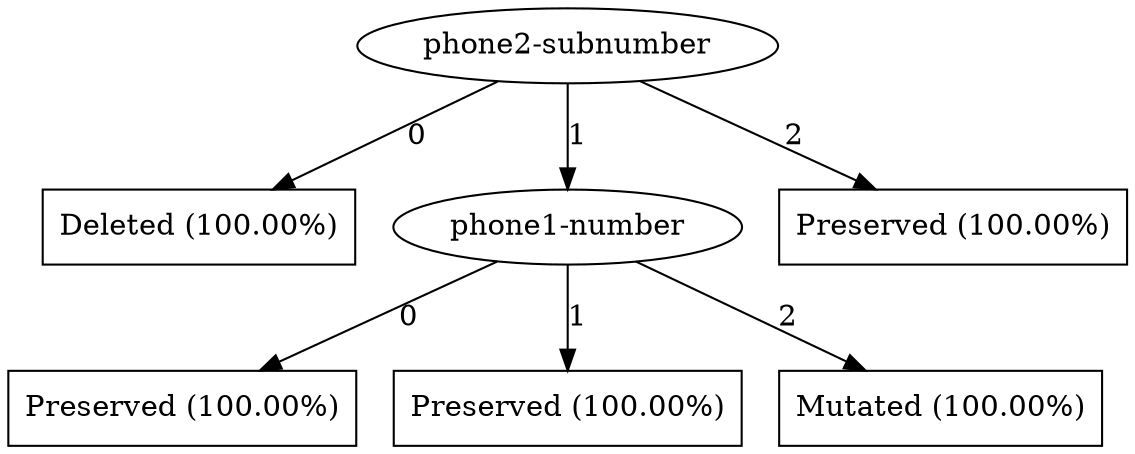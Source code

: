 digraph G {
"bg==" [ shape=ellipse label="phone2-subnumber"]
"bg==" -> "bi0w" [ label="0" ]
"bi0w" [ shape=box label="Deleted (100.00%)"]
"bg==" -> "bi0x" [ label="1" ]
"bi0x" [ shape=ellipse label="phone1-number"]
"bi0x" -> "bi0xLTA=" [ label="0" ]
"bi0xLTA=" [ shape=box label="Preserved (100.00%)"]
"bi0x" -> "bi0xLTE=" [ label="1" ]
"bi0xLTE=" [ shape=box label="Preserved (100.00%)"]
"bi0x" -> "bi0xLTI=" [ label="2" ]
"bi0xLTI=" [ shape=box label="Mutated (100.00%)"]
"bg==" -> "bi0y" [ label="2" ]
"bi0y" [ shape=box label="Preserved (100.00%)"]
}
